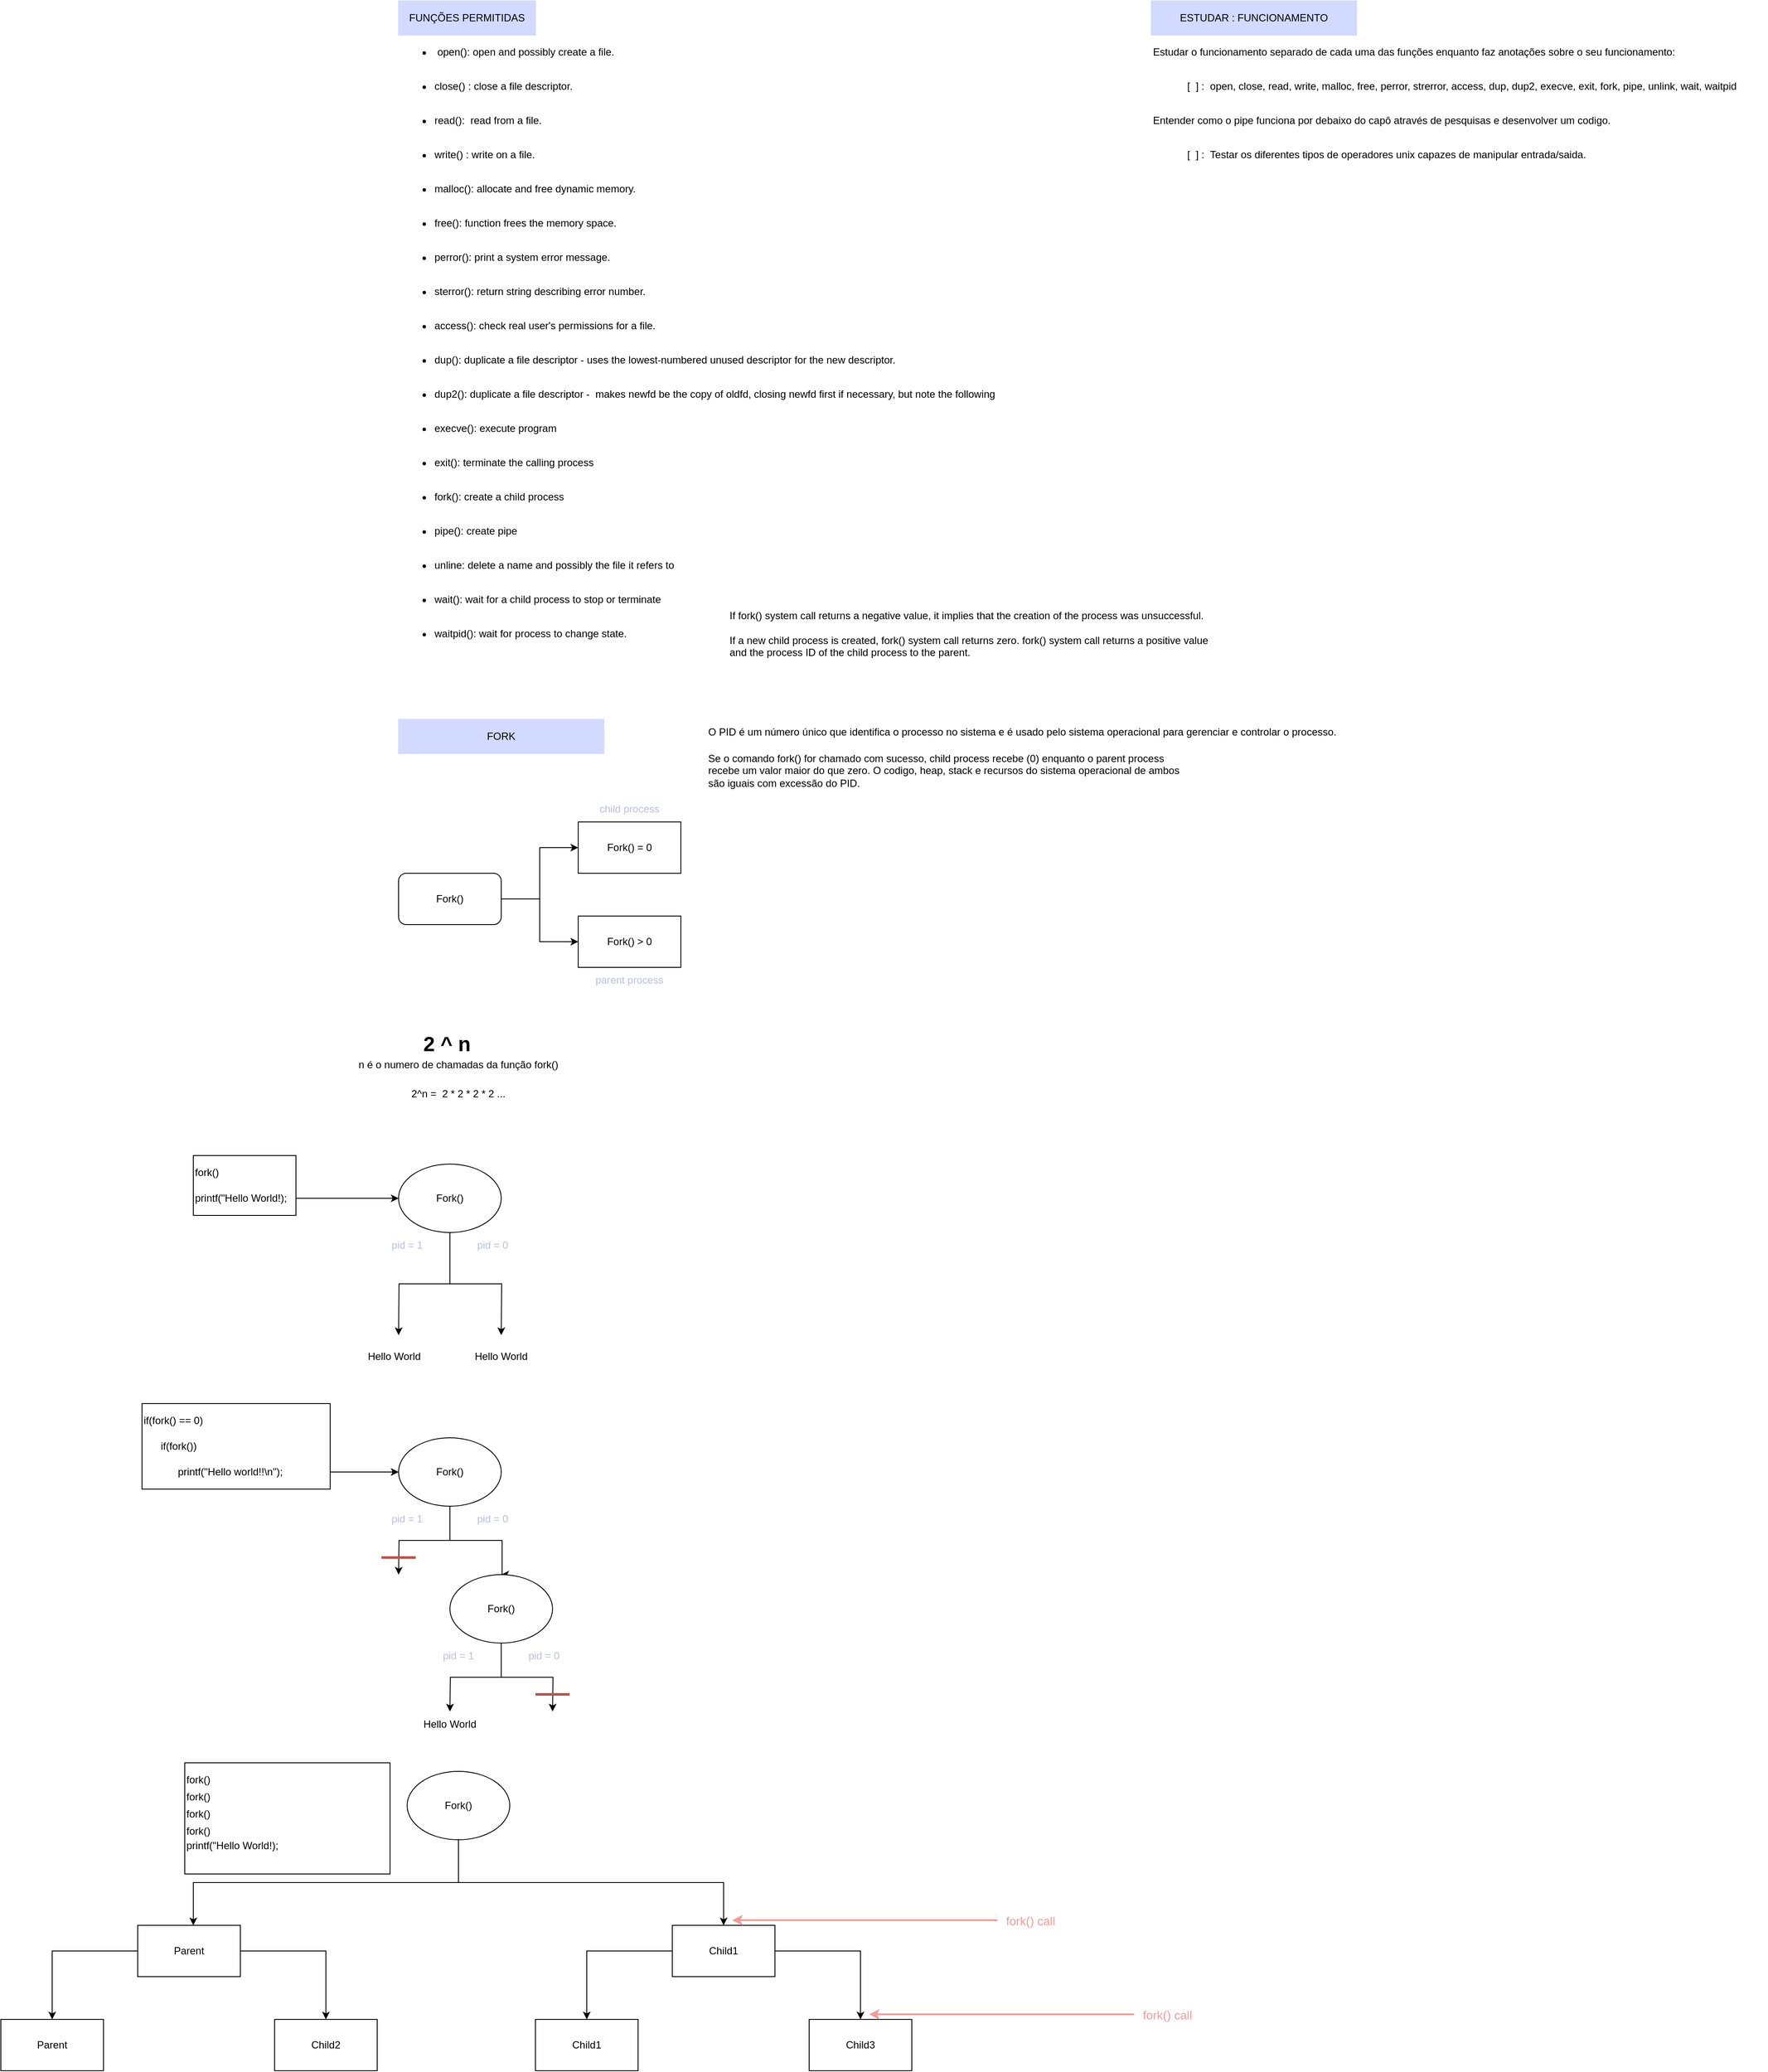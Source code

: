 <mxfile version="21.2.3" type="github">
  <diagram id="r3Cyv7eAtzsNoePGAPpG" name="Page-1">
    <mxGraphModel dx="3240" dy="1210" grid="1" gridSize="10" guides="1" tooltips="1" connect="1" arrows="1" fold="1" page="1" pageScale="1" pageWidth="850" pageHeight="1100" math="0" shadow="0">
      <root>
        <mxCell id="0" />
        <mxCell id="1" parent="0" />
        <mxCell id="f8M--fkL82V79Hv856r--1" value="FUNÇÕES PERMITIDAS" style="text;html=1;align=center;verticalAlign=middle;whiteSpace=wrap;rounded=0;fillColor=#D2DAFF;strokeColor=#D2DAFF;" parent="1" vertex="1">
          <mxGeometry x="40" y="40" width="160" height="40" as="geometry" />
        </mxCell>
        <mxCell id="f8M--fkL82V79Hv856r--2" value="&lt;ul&gt;&lt;li&gt;&amp;nbsp;open():&amp;nbsp;open and possibly create a file.&lt;/li&gt;&lt;/ul&gt;" style="text;html=1;strokeColor=none;fillColor=none;align=left;verticalAlign=middle;whiteSpace=wrap;rounded=0;" parent="1" vertex="1">
          <mxGeometry x="40" y="80" width="360" height="40" as="geometry" />
        </mxCell>
        <mxCell id="f8M--fkL82V79Hv856r--3" value="&lt;ul&gt;&lt;li&gt;close() : close a file descriptor.&lt;br&gt;&lt;/li&gt;&lt;/ul&gt;" style="text;html=1;strokeColor=none;fillColor=none;align=left;verticalAlign=middle;whiteSpace=wrap;rounded=0;" parent="1" vertex="1">
          <mxGeometry x="40" y="120" width="360" height="40" as="geometry" />
        </mxCell>
        <mxCell id="f8M--fkL82V79Hv856r--4" value="&lt;ul&gt;&lt;li&gt;read():&amp;nbsp; read from a file.&lt;br&gt;&lt;/li&gt;&lt;/ul&gt;" style="text;html=1;strokeColor=none;fillColor=none;align=left;verticalAlign=middle;whiteSpace=wrap;rounded=0;" parent="1" vertex="1">
          <mxGeometry x="40" y="160" width="360" height="40" as="geometry" />
        </mxCell>
        <mxCell id="f8M--fkL82V79Hv856r--5" value="&lt;ul&gt;&lt;li&gt;write() : write on a file.&lt;br&gt;&lt;/li&gt;&lt;/ul&gt;" style="text;html=1;strokeColor=none;fillColor=none;align=left;verticalAlign=middle;whiteSpace=wrap;rounded=0;" parent="1" vertex="1">
          <mxGeometry x="40" y="200" width="360" height="40" as="geometry" />
        </mxCell>
        <mxCell id="f8M--fkL82V79Hv856r--7" value="&lt;ul&gt;&lt;li&gt;malloc(): allocate and free dynamic memory.&lt;br&gt;&lt;/li&gt;&lt;/ul&gt;" style="text;html=1;strokeColor=none;fillColor=none;align=left;verticalAlign=middle;whiteSpace=wrap;rounded=0;" parent="1" vertex="1">
          <mxGeometry x="40" y="240" width="360" height="40" as="geometry" />
        </mxCell>
        <mxCell id="f8M--fkL82V79Hv856r--8" value="&lt;ul&gt;&lt;li&gt;free(): function frees the memory space.&lt;br&gt;&lt;/li&gt;&lt;/ul&gt;" style="text;html=1;strokeColor=none;fillColor=none;align=left;verticalAlign=middle;whiteSpace=wrap;rounded=0;" parent="1" vertex="1">
          <mxGeometry x="40" y="280" width="360" height="40" as="geometry" />
        </mxCell>
        <mxCell id="f8M--fkL82V79Hv856r--9" value="&lt;ul&gt;&lt;li&gt;perror(): print a system error message.&lt;/li&gt;&lt;/ul&gt;" style="text;html=1;strokeColor=none;fillColor=none;align=left;verticalAlign=middle;whiteSpace=wrap;rounded=0;" parent="1" vertex="1">
          <mxGeometry x="40" y="320" width="360" height="40" as="geometry" />
        </mxCell>
        <mxCell id="f8M--fkL82V79Hv856r--10" value="&lt;ul&gt;&lt;li&gt;sterror(): return string describing error number.&lt;/li&gt;&lt;/ul&gt;" style="text;html=1;strokeColor=none;fillColor=none;align=left;verticalAlign=middle;whiteSpace=wrap;rounded=0;" parent="1" vertex="1">
          <mxGeometry x="40" y="360" width="360" height="40" as="geometry" />
        </mxCell>
        <mxCell id="f8M--fkL82V79Hv856r--11" value="&lt;ul&gt;&lt;li&gt;access(): check real user&#39;s permissions for a file.&lt;/li&gt;&lt;/ul&gt;" style="text;html=1;strokeColor=none;fillColor=none;align=left;verticalAlign=middle;whiteSpace=wrap;rounded=0;" parent="1" vertex="1">
          <mxGeometry x="40" y="400" width="360" height="40" as="geometry" />
        </mxCell>
        <mxCell id="f8M--fkL82V79Hv856r--12" value="&lt;ul&gt;&lt;li&gt;dup(): duplicate a file descriptor - uses the lowest-numbered unused descriptor for the new descriptor.&lt;/li&gt;&lt;/ul&gt;" style="text;html=1;strokeColor=none;fillColor=none;align=left;verticalAlign=middle;whiteSpace=wrap;rounded=0;" parent="1" vertex="1">
          <mxGeometry x="40" y="440" width="720" height="40" as="geometry" />
        </mxCell>
        <mxCell id="f8M--fkL82V79Hv856r--13" value="&lt;ul&gt;&lt;li&gt;dup2(): duplicate a file descriptor -&amp;nbsp;&amp;nbsp;makes newfd be the copy of oldfd, closing newfd first if necessary, but note the following&lt;/li&gt;&lt;/ul&gt;" style="text;html=1;strokeColor=none;fillColor=none;align=left;verticalAlign=middle;whiteSpace=wrap;rounded=0;" parent="1" vertex="1">
          <mxGeometry x="40" y="480" width="720" height="40" as="geometry" />
        </mxCell>
        <mxCell id="f8M--fkL82V79Hv856r--14" value="&lt;ul&gt;&lt;li&gt;execve(): execute program&lt;/li&gt;&lt;/ul&gt;" style="text;html=1;strokeColor=none;fillColor=none;align=left;verticalAlign=middle;whiteSpace=wrap;rounded=0;" parent="1" vertex="1">
          <mxGeometry x="40" y="520" width="720" height="40" as="geometry" />
        </mxCell>
        <mxCell id="f8M--fkL82V79Hv856r--15" value="&lt;ul&gt;&lt;li&gt;exit(): terminate the calling process&lt;/li&gt;&lt;/ul&gt;" style="text;html=1;strokeColor=none;fillColor=none;align=left;verticalAlign=middle;whiteSpace=wrap;rounded=0;" parent="1" vertex="1">
          <mxGeometry x="40" y="560" width="720" height="40" as="geometry" />
        </mxCell>
        <mxCell id="f8M--fkL82V79Hv856r--16" value="&lt;ul&gt;&lt;li&gt;fork(): create a child process&lt;/li&gt;&lt;/ul&gt;" style="text;html=1;strokeColor=none;fillColor=none;align=left;verticalAlign=middle;whiteSpace=wrap;rounded=0;" parent="1" vertex="1">
          <mxGeometry x="40" y="600" width="720" height="40" as="geometry" />
        </mxCell>
        <mxCell id="f8M--fkL82V79Hv856r--17" value="&lt;ul&gt;&lt;li&gt;pipe(): create pipe&lt;/li&gt;&lt;/ul&gt;" style="text;html=1;strokeColor=none;fillColor=none;align=left;verticalAlign=middle;whiteSpace=wrap;rounded=0;" parent="1" vertex="1">
          <mxGeometry x="40" y="640" width="720" height="40" as="geometry" />
        </mxCell>
        <mxCell id="f8M--fkL82V79Hv856r--18" value="&lt;ul&gt;&lt;li&gt;unline: delete a name and possibly the file it refers to&lt;/li&gt;&lt;/ul&gt;" style="text;html=1;strokeColor=none;fillColor=none;align=left;verticalAlign=middle;whiteSpace=wrap;rounded=0;" parent="1" vertex="1">
          <mxGeometry x="40" y="680" width="720" height="40" as="geometry" />
        </mxCell>
        <mxCell id="f8M--fkL82V79Hv856r--19" value="&lt;ul&gt;&lt;li&gt;wait(): wait for a child process to stop or terminate&lt;/li&gt;&lt;/ul&gt;" style="text;html=1;strokeColor=none;fillColor=none;align=left;verticalAlign=middle;whiteSpace=wrap;rounded=0;" parent="1" vertex="1">
          <mxGeometry x="40" y="720" width="720" height="40" as="geometry" />
        </mxCell>
        <mxCell id="f8M--fkL82V79Hv856r--20" value="&lt;ul&gt;&lt;li&gt;waitpid(): wait for process to change state.&lt;/li&gt;&lt;/ul&gt;" style="text;html=1;strokeColor=none;fillColor=none;align=left;verticalAlign=middle;whiteSpace=wrap;rounded=0;" parent="1" vertex="1">
          <mxGeometry x="40" y="760" width="720" height="40" as="geometry" />
        </mxCell>
        <mxCell id="f8M--fkL82V79Hv856r--25" value="ESTUDAR : FUNCIONAMENTO" style="text;html=1;align=center;verticalAlign=middle;whiteSpace=wrap;rounded=0;fillColor=#D2DAFF;strokeColor=#D2DAFF;" parent="1" vertex="1">
          <mxGeometry x="920" y="40" width="240" height="40" as="geometry" />
        </mxCell>
        <mxCell id="f8M--fkL82V79Hv856r--28" value="[&amp;nbsp; ] :&amp;nbsp;&amp;nbsp;open, close, read, write, malloc, free, perror, strerror, access, dup, dup2, execve, exit, fork, pipe, unlink, wait, waitpid" style="text;html=1;strokeColor=none;fillColor=none;align=left;verticalAlign=middle;whiteSpace=wrap;rounded=0;" parent="1" vertex="1">
          <mxGeometry x="960" y="120" width="680" height="40" as="geometry" />
        </mxCell>
        <mxCell id="f8M--fkL82V79Hv856r--29" value="Estudar o funcionamento separado de cada uma das funções enquanto faz anotações sobre o seu funcionamento:" style="text;html=1;strokeColor=none;fillColor=none;align=left;verticalAlign=middle;whiteSpace=wrap;rounded=0;" parent="1" vertex="1">
          <mxGeometry x="920" y="80" width="680" height="40" as="geometry" />
        </mxCell>
        <mxCell id="f8M--fkL82V79Hv856r--30" value="[&amp;nbsp; ] :&amp;nbsp;&amp;nbsp;Testar os diferentes tipos de operadores unix capazes de manipular entrada/saida." style="text;html=1;strokeColor=none;fillColor=none;align=left;verticalAlign=middle;whiteSpace=wrap;rounded=0;" parent="1" vertex="1">
          <mxGeometry x="960" y="200" width="680" height="40" as="geometry" />
        </mxCell>
        <mxCell id="f8M--fkL82V79Hv856r--31" value="Entender como o pipe funciona por debaixo do capô através de pesquisas e desenvolver um codigo." style="text;html=1;strokeColor=none;fillColor=none;align=left;verticalAlign=middle;whiteSpace=wrap;rounded=0;" parent="1" vertex="1">
          <mxGeometry x="920" y="160" width="680" height="40" as="geometry" />
        </mxCell>
        <mxCell id="gPUgKTZ3C45c-TH2uGkL-1" value="FORK" style="text;html=1;align=center;verticalAlign=middle;whiteSpace=wrap;rounded=0;fillColor=#D2DAFF;strokeColor=#D2DAFF;" parent="1" vertex="1">
          <mxGeometry x="40" y="880" width="240" height="40" as="geometry" />
        </mxCell>
        <mxCell id="gPUgKTZ3C45c-TH2uGkL-6" style="edgeStyle=orthogonalEdgeStyle;rounded=0;orthogonalLoop=1;jettySize=auto;html=1;exitX=1;exitY=0.5;exitDx=0;exitDy=0;entryX=0;entryY=0.5;entryDx=0;entryDy=0;" parent="1" source="gPUgKTZ3C45c-TH2uGkL-3" target="gPUgKTZ3C45c-TH2uGkL-5" edge="1">
          <mxGeometry relative="1" as="geometry" />
        </mxCell>
        <mxCell id="gPUgKTZ3C45c-TH2uGkL-9" style="edgeStyle=orthogonalEdgeStyle;rounded=0;orthogonalLoop=1;jettySize=auto;html=1;exitX=1;exitY=0.5;exitDx=0;exitDy=0;" parent="1" source="gPUgKTZ3C45c-TH2uGkL-3" target="gPUgKTZ3C45c-TH2uGkL-8" edge="1">
          <mxGeometry relative="1" as="geometry" />
        </mxCell>
        <mxCell id="gPUgKTZ3C45c-TH2uGkL-3" value="Fork()" style="rounded=1;whiteSpace=wrap;html=1;" parent="1" vertex="1">
          <mxGeometry x="40" y="1060" width="120" height="60" as="geometry" />
        </mxCell>
        <mxCell id="gPUgKTZ3C45c-TH2uGkL-5" value="Fork() = 0" style="rounded=0;whiteSpace=wrap;html=1;" parent="1" vertex="1">
          <mxGeometry x="250" y="1000" width="120" height="60" as="geometry" />
        </mxCell>
        <mxCell id="gPUgKTZ3C45c-TH2uGkL-8" value="Fork() &amp;gt; 0" style="rounded=0;whiteSpace=wrap;html=1;" parent="1" vertex="1">
          <mxGeometry x="250" y="1110" width="120" height="60" as="geometry" />
        </mxCell>
        <mxCell id="gPUgKTZ3C45c-TH2uGkL-10" value="&lt;p style=&quot;line-height: 130%;&quot;&gt;&lt;font color=&quot;#b9c0e0&quot;&gt;child process&lt;/font&gt;&lt;/p&gt;" style="text;html=1;strokeColor=none;fillColor=none;align=center;verticalAlign=middle;whiteSpace=wrap;rounded=0;" parent="1" vertex="1">
          <mxGeometry x="260" y="970" width="100" height="30" as="geometry" />
        </mxCell>
        <mxCell id="gPUgKTZ3C45c-TH2uGkL-11" value="&lt;p style=&quot;line-height: 130%;&quot;&gt;&lt;font color=&quot;#b9c0e0&quot;&gt;parent process&lt;/font&gt;&lt;/p&gt;" style="text;html=1;strokeColor=none;fillColor=none;align=center;verticalAlign=middle;whiteSpace=wrap;rounded=0;" parent="1" vertex="1">
          <mxGeometry x="260" y="1170" width="100" height="30" as="geometry" />
        </mxCell>
        <mxCell id="gPUgKTZ3C45c-TH2uGkL-19" value="O PID é um número único que identifica o processo no sistema e é usado pelo sistema operacional para gerenciar e controlar o processo." style="text;html=1;strokeColor=none;fillColor=none;align=left;verticalAlign=middle;whiteSpace=wrap;rounded=0;" parent="1" vertex="1">
          <mxGeometry x="400" y="880" width="760" height="30" as="geometry" />
        </mxCell>
        <mxCell id="gPUgKTZ3C45c-TH2uGkL-22" value="Se o comando fork() for chamado com sucesso, child process recebe (0) enquanto o parent process recebe um valor maior do que zero. O codigo, heap, stack e recursos do sistema operacional de ambos são iguais com excessão do PID." style="text;html=1;strokeColor=none;fillColor=none;align=left;verticalAlign=middle;whiteSpace=wrap;rounded=0;" parent="1" vertex="1">
          <mxGeometry x="400" y="910" width="570" height="60" as="geometry" />
        </mxCell>
        <mxCell id="gPUgKTZ3C45c-TH2uGkL-23" value="If fork() system call returns a negative value, it implies that the creation of the process was unsuccessful.&lt;br&gt;&lt;br&gt;If a new child process is created, fork() system call returns zero. fork() system call returns a positive value and the process ID of the child process to the parent." style="text;html=1;strokeColor=none;fillColor=none;align=left;verticalAlign=middle;whiteSpace=wrap;rounded=0;" parent="1" vertex="1">
          <mxGeometry x="425" y="750" width="570" height="60" as="geometry" />
        </mxCell>
        <mxCell id="vXuLy6I4hsEnIZE8NeWP-9" style="edgeStyle=orthogonalEdgeStyle;rounded=0;orthogonalLoop=1;jettySize=auto;html=1;" edge="1" parent="1" source="vXuLy6I4hsEnIZE8NeWP-8">
          <mxGeometry relative="1" as="geometry">
            <mxPoint x="40" y="1600" as="targetPoint" />
          </mxGeometry>
        </mxCell>
        <mxCell id="vXuLy6I4hsEnIZE8NeWP-10" style="edgeStyle=orthogonalEdgeStyle;rounded=0;orthogonalLoop=1;jettySize=auto;html=1;" edge="1" parent="1" source="vXuLy6I4hsEnIZE8NeWP-8">
          <mxGeometry relative="1" as="geometry">
            <mxPoint x="160" y="1600" as="targetPoint" />
          </mxGeometry>
        </mxCell>
        <mxCell id="vXuLy6I4hsEnIZE8NeWP-8" value="Fork()" style="ellipse;whiteSpace=wrap;html=1;" vertex="1" parent="1">
          <mxGeometry x="40" y="1400" width="120" height="80" as="geometry" />
        </mxCell>
        <mxCell id="vXuLy6I4hsEnIZE8NeWP-11" value="Hello World" style="text;html=1;strokeColor=none;fillColor=none;align=center;verticalAlign=middle;whiteSpace=wrap;rounded=0;" vertex="1" parent="1">
          <mxGeometry x="-10" y="1610" width="90" height="30" as="geometry" />
        </mxCell>
        <mxCell id="vXuLy6I4hsEnIZE8NeWP-12" value="Hello World" style="text;html=1;strokeColor=none;fillColor=none;align=center;verticalAlign=middle;whiteSpace=wrap;rounded=0;" vertex="1" parent="1">
          <mxGeometry x="115" y="1610" width="90" height="30" as="geometry" />
        </mxCell>
        <mxCell id="vXuLy6I4hsEnIZE8NeWP-13" value="&lt;p style=&quot;line-height: 130%;&quot;&gt;&lt;font color=&quot;#b9c0e0&quot;&gt;pid = 0&lt;/font&gt;&lt;/p&gt;" style="text;html=1;strokeColor=none;fillColor=none;align=center;verticalAlign=middle;whiteSpace=wrap;rounded=0;" vertex="1" parent="1">
          <mxGeometry x="100" y="1480" width="100" height="30" as="geometry" />
        </mxCell>
        <mxCell id="vXuLy6I4hsEnIZE8NeWP-14" value="&lt;p style=&quot;line-height: 130%;&quot;&gt;&lt;font color=&quot;#b9c0e0&quot;&gt;pid = 1&lt;/font&gt;&lt;/p&gt;" style="text;html=1;strokeColor=none;fillColor=none;align=center;verticalAlign=middle;whiteSpace=wrap;rounded=0;" vertex="1" parent="1">
          <mxGeometry y="1480" width="100" height="30" as="geometry" />
        </mxCell>
        <mxCell id="vXuLy6I4hsEnIZE8NeWP-19" value="&lt;h1&gt;2 ^ n&amp;nbsp;&lt;/h1&gt;" style="text;html=1;strokeColor=none;fillColor=none;spacing=5;spacingTop=-20;whiteSpace=wrap;overflow=hidden;rounded=0;align=center;" vertex="1" parent="1">
          <mxGeometry y="1240" width="200" height="30" as="geometry" />
        </mxCell>
        <mxCell id="vXuLy6I4hsEnIZE8NeWP-20" value="&lt;h1&gt;&lt;span style=&quot;font-weight: normal;&quot;&gt;&lt;font style=&quot;font-size: 12px;&quot;&gt;n é o numero de chamadas da função fork()&lt;/font&gt;&lt;/span&gt;&lt;/h1&gt;&lt;div&gt;&lt;span style=&quot;font-weight: normal;&quot;&gt;&lt;font style=&quot;font-size: 12px;&quot;&gt;2^n =&amp;nbsp; 2 * 2 * 2 * 2 ...&lt;/font&gt;&lt;/span&gt;&lt;/div&gt;" style="text;html=1;strokeColor=none;fillColor=none;spacing=5;spacingTop=-20;whiteSpace=wrap;overflow=hidden;rounded=0;align=center;" vertex="1" parent="1">
          <mxGeometry x="-30" y="1260" width="280" height="90" as="geometry" />
        </mxCell>
        <mxCell id="vXuLy6I4hsEnIZE8NeWP-25" value="" style="group;strokeColor=default;" vertex="1" connectable="0" parent="1">
          <mxGeometry x="-260" y="1680" width="220" height="100" as="geometry" />
        </mxCell>
        <mxCell id="vXuLy6I4hsEnIZE8NeWP-22" value="if(fork() == 0)" style="text;html=1;strokeColor=none;fillColor=none;align=left;verticalAlign=middle;whiteSpace=wrap;rounded=0;" vertex="1" parent="vXuLy6I4hsEnIZE8NeWP-25">
          <mxGeometry width="120" height="40" as="geometry" />
        </mxCell>
        <mxCell id="vXuLy6I4hsEnIZE8NeWP-23" value="if(fork())" style="text;html=1;strokeColor=none;fillColor=none;align=left;verticalAlign=middle;whiteSpace=wrap;rounded=0;" vertex="1" parent="vXuLy6I4hsEnIZE8NeWP-25">
          <mxGeometry x="20" y="25" width="120" height="50" as="geometry" />
        </mxCell>
        <mxCell id="vXuLy6I4hsEnIZE8NeWP-24" value="printf(&quot;Hello world!!\n&quot;);" style="text;html=1;strokeColor=none;fillColor=none;align=left;verticalAlign=middle;whiteSpace=wrap;rounded=0;" vertex="1" parent="vXuLy6I4hsEnIZE8NeWP-25">
          <mxGeometry x="40" y="60" width="180" height="40" as="geometry" />
        </mxCell>
        <mxCell id="vXuLy6I4hsEnIZE8NeWP-26" value="" style="group;strokeColor=default;" vertex="1" connectable="0" parent="1">
          <mxGeometry x="-200" y="1390" width="120" height="70" as="geometry" />
        </mxCell>
        <mxCell id="vXuLy6I4hsEnIZE8NeWP-16" value="fork()" style="text;html=1;strokeColor=none;fillColor=none;align=left;verticalAlign=middle;whiteSpace=wrap;rounded=0;" vertex="1" parent="vXuLy6I4hsEnIZE8NeWP-26">
          <mxGeometry width="120" height="40" as="geometry" />
        </mxCell>
        <mxCell id="vXuLy6I4hsEnIZE8NeWP-18" value="printf(&quot;Hello World!);" style="text;html=1;strokeColor=none;fillColor=none;align=left;verticalAlign=middle;whiteSpace=wrap;rounded=0;" vertex="1" parent="vXuLy6I4hsEnIZE8NeWP-26">
          <mxGeometry y="30" width="120" height="40" as="geometry" />
        </mxCell>
        <mxCell id="vXuLy6I4hsEnIZE8NeWP-28" style="edgeStyle=orthogonalEdgeStyle;rounded=0;orthogonalLoop=1;jettySize=auto;html=1;" edge="1" parent="1" source="vXuLy6I4hsEnIZE8NeWP-27">
          <mxGeometry relative="1" as="geometry">
            <mxPoint x="40" y="1880" as="targetPoint" />
          </mxGeometry>
        </mxCell>
        <mxCell id="vXuLy6I4hsEnIZE8NeWP-27" value="Fork()" style="ellipse;whiteSpace=wrap;html=1;" vertex="1" parent="1">
          <mxGeometry x="40" y="1720" width="120" height="80" as="geometry" />
        </mxCell>
        <mxCell id="vXuLy6I4hsEnIZE8NeWP-30" value="" style="endArrow=none;html=1;rounded=0;fillColor=#f8cecc;strokeColor=#b85450;strokeWidth=3;" edge="1" parent="1">
          <mxGeometry width="50" height="50" relative="1" as="geometry">
            <mxPoint x="60" y="1860" as="sourcePoint" />
            <mxPoint x="20" y="1860" as="targetPoint" />
          </mxGeometry>
        </mxCell>
        <mxCell id="vXuLy6I4hsEnIZE8NeWP-31" value="&lt;p style=&quot;line-height: 130%;&quot;&gt;&lt;font color=&quot;#b9c0e0&quot;&gt;pid = 1&lt;/font&gt;&lt;/p&gt;" style="text;html=1;strokeColor=none;fillColor=none;align=center;verticalAlign=middle;whiteSpace=wrap;rounded=0;" vertex="1" parent="1">
          <mxGeometry y="1800" width="100" height="30" as="geometry" />
        </mxCell>
        <mxCell id="vXuLy6I4hsEnIZE8NeWP-33" style="edgeStyle=orthogonalEdgeStyle;rounded=0;orthogonalLoop=1;jettySize=auto;html=1;" edge="1" parent="1">
          <mxGeometry relative="1" as="geometry">
            <mxPoint x="160" y="1880" as="targetPoint" />
            <mxPoint x="100" y="1800" as="sourcePoint" />
            <Array as="points">
              <mxPoint x="100" y="1840" />
              <mxPoint x="161" y="1840" />
            </Array>
          </mxGeometry>
        </mxCell>
        <mxCell id="vXuLy6I4hsEnIZE8NeWP-34" value="&lt;p style=&quot;line-height: 130%;&quot;&gt;&lt;font color=&quot;#b9c0e0&quot;&gt;pid = 0&lt;/font&gt;&lt;/p&gt;" style="text;html=1;strokeColor=none;fillColor=none;align=center;verticalAlign=middle;whiteSpace=wrap;rounded=0;" vertex="1" parent="1">
          <mxGeometry x="100" y="1800" width="100" height="30" as="geometry" />
        </mxCell>
        <mxCell id="vXuLy6I4hsEnIZE8NeWP-38" style="edgeStyle=orthogonalEdgeStyle;rounded=0;orthogonalLoop=1;jettySize=auto;html=1;" edge="1" parent="1" source="vXuLy6I4hsEnIZE8NeWP-35">
          <mxGeometry relative="1" as="geometry">
            <mxPoint x="100" y="2040" as="targetPoint" />
          </mxGeometry>
        </mxCell>
        <mxCell id="vXuLy6I4hsEnIZE8NeWP-39" style="edgeStyle=orthogonalEdgeStyle;rounded=0;orthogonalLoop=1;jettySize=auto;html=1;" edge="1" parent="1" source="vXuLy6I4hsEnIZE8NeWP-35">
          <mxGeometry relative="1" as="geometry">
            <mxPoint x="220" y="2040" as="targetPoint" />
          </mxGeometry>
        </mxCell>
        <mxCell id="vXuLy6I4hsEnIZE8NeWP-35" value="Fork()" style="ellipse;whiteSpace=wrap;html=1;" vertex="1" parent="1">
          <mxGeometry x="100" y="1880" width="120" height="80" as="geometry" />
        </mxCell>
        <mxCell id="vXuLy6I4hsEnIZE8NeWP-41" value="" style="endArrow=none;html=1;rounded=0;fillColor=#f8cecc;strokeColor=#b85450;strokeWidth=3;" edge="1" parent="1">
          <mxGeometry width="50" height="50" relative="1" as="geometry">
            <mxPoint x="200" y="2020" as="sourcePoint" />
            <mxPoint x="240" y="2020" as="targetPoint" />
          </mxGeometry>
        </mxCell>
        <mxCell id="vXuLy6I4hsEnIZE8NeWP-42" value="&lt;p style=&quot;line-height: 130%;&quot;&gt;&lt;font color=&quot;#b9c0e0&quot;&gt;pid = 0&lt;/font&gt;&lt;/p&gt;" style="text;html=1;strokeColor=none;fillColor=none;align=center;verticalAlign=middle;whiteSpace=wrap;rounded=0;" vertex="1" parent="1">
          <mxGeometry x="160" y="1960" width="100" height="30" as="geometry" />
        </mxCell>
        <mxCell id="vXuLy6I4hsEnIZE8NeWP-43" value="&lt;p style=&quot;line-height: 130%;&quot;&gt;&lt;font color=&quot;#b9c0e0&quot;&gt;pid = 1&lt;/font&gt;&lt;/p&gt;" style="text;html=1;strokeColor=none;fillColor=none;align=center;verticalAlign=middle;whiteSpace=wrap;rounded=0;" vertex="1" parent="1">
          <mxGeometry x="60" y="1960" width="100" height="30" as="geometry" />
        </mxCell>
        <mxCell id="vXuLy6I4hsEnIZE8NeWP-44" value="Hello World" style="text;html=1;strokeColor=none;fillColor=none;align=center;verticalAlign=middle;whiteSpace=wrap;rounded=0;" vertex="1" parent="1">
          <mxGeometry x="55" y="2040" width="90" height="30" as="geometry" />
        </mxCell>
        <mxCell id="vXuLy6I4hsEnIZE8NeWP-46" style="edgeStyle=orthogonalEdgeStyle;rounded=0;orthogonalLoop=1;jettySize=auto;html=1;entryX=0;entryY=0.5;entryDx=0;entryDy=0;" edge="1" parent="1" source="vXuLy6I4hsEnIZE8NeWP-18" target="vXuLy6I4hsEnIZE8NeWP-8">
          <mxGeometry relative="1" as="geometry" />
        </mxCell>
        <mxCell id="vXuLy6I4hsEnIZE8NeWP-47" style="edgeStyle=orthogonalEdgeStyle;rounded=0;orthogonalLoop=1;jettySize=auto;html=1;entryX=0;entryY=0.5;entryDx=0;entryDy=0;" edge="1" parent="1" source="vXuLy6I4hsEnIZE8NeWP-24" target="vXuLy6I4hsEnIZE8NeWP-27">
          <mxGeometry relative="1" as="geometry" />
        </mxCell>
        <mxCell id="vXuLy6I4hsEnIZE8NeWP-66" value="" style="group" vertex="1" connectable="0" parent="1">
          <mxGeometry x="-210" y="2100" width="240" height="134.29" as="geometry" />
        </mxCell>
        <mxCell id="vXuLy6I4hsEnIZE8NeWP-58" value="" style="group;strokeColor=default;container=0;" vertex="1" connectable="0" parent="vXuLy6I4hsEnIZE8NeWP-66">
          <mxGeometry width="240" height="130" as="geometry" />
        </mxCell>
        <mxCell id="vXuLy6I4hsEnIZE8NeWP-64" value="fork()" style="text;html=1;strokeColor=none;fillColor=none;align=left;verticalAlign=middle;whiteSpace=wrap;rounded=0;" vertex="1" parent="vXuLy6I4hsEnIZE8NeWP-66">
          <mxGeometry y="60" width="240" height="40" as="geometry" />
        </mxCell>
        <mxCell id="vXuLy6I4hsEnIZE8NeWP-59" value="fork()" style="text;html=1;strokeColor=none;fillColor=none;align=left;verticalAlign=middle;whiteSpace=wrap;rounded=0;" vertex="1" parent="vXuLy6I4hsEnIZE8NeWP-66">
          <mxGeometry width="240" height="40" as="geometry" />
        </mxCell>
        <mxCell id="vXuLy6I4hsEnIZE8NeWP-60" value="printf(&quot;Hello World!);" style="text;html=1;strokeColor=none;fillColor=none;align=left;verticalAlign=middle;whiteSpace=wrap;rounded=0;" vertex="1" parent="vXuLy6I4hsEnIZE8NeWP-66">
          <mxGeometry y="60.004" width="240" height="74.286" as="geometry" />
        </mxCell>
        <mxCell id="vXuLy6I4hsEnIZE8NeWP-62" value="fork()" style="text;html=1;strokeColor=none;fillColor=none;align=left;verticalAlign=middle;whiteSpace=wrap;rounded=0;" vertex="1" parent="vXuLy6I4hsEnIZE8NeWP-66">
          <mxGeometry y="20" width="240" height="40" as="geometry" />
        </mxCell>
        <mxCell id="vXuLy6I4hsEnIZE8NeWP-63" value="fork()" style="text;html=1;strokeColor=none;fillColor=none;align=left;verticalAlign=middle;whiteSpace=wrap;rounded=0;" vertex="1" parent="vXuLy6I4hsEnIZE8NeWP-66">
          <mxGeometry y="40" width="240" height="40" as="geometry" />
        </mxCell>
        <mxCell id="vXuLy6I4hsEnIZE8NeWP-149" style="edgeStyle=orthogonalEdgeStyle;rounded=0;orthogonalLoop=1;jettySize=auto;html=1;entryX=0.5;entryY=0;entryDx=0;entryDy=0;" edge="1" parent="1" source="vXuLy6I4hsEnIZE8NeWP-150" target="vXuLy6I4hsEnIZE8NeWP-184">
          <mxGeometry relative="1" as="geometry">
            <mxPoint x="170" y="2310" as="targetPoint" />
            <Array as="points">
              <mxPoint x="110" y="2240" />
              <mxPoint x="420" y="2240" />
            </Array>
          </mxGeometry>
        </mxCell>
        <mxCell id="vXuLy6I4hsEnIZE8NeWP-188" style="edgeStyle=orthogonalEdgeStyle;rounded=0;orthogonalLoop=1;jettySize=auto;html=1;entryX=0.5;entryY=0;entryDx=0;entryDy=0;" edge="1" parent="1" source="vXuLy6I4hsEnIZE8NeWP-150">
          <mxGeometry relative="1" as="geometry">
            <mxPoint x="-200" y="2290" as="targetPoint" />
            <Array as="points">
              <mxPoint x="110" y="2240" />
              <mxPoint x="-200" y="2240" />
            </Array>
          </mxGeometry>
        </mxCell>
        <mxCell id="vXuLy6I4hsEnIZE8NeWP-150" value="Fork()" style="ellipse;whiteSpace=wrap;html=1;" vertex="1" parent="1">
          <mxGeometry x="50" y="2110" width="120" height="80" as="geometry" />
        </mxCell>
        <mxCell id="vXuLy6I4hsEnIZE8NeWP-191" style="edgeStyle=orthogonalEdgeStyle;rounded=0;orthogonalLoop=1;jettySize=auto;html=1;" edge="1" parent="1" source="vXuLy6I4hsEnIZE8NeWP-184" target="vXuLy6I4hsEnIZE8NeWP-189">
          <mxGeometry relative="1" as="geometry" />
        </mxCell>
        <mxCell id="vXuLy6I4hsEnIZE8NeWP-192" style="edgeStyle=orthogonalEdgeStyle;rounded=0;orthogonalLoop=1;jettySize=auto;html=1;entryX=0.5;entryY=0;entryDx=0;entryDy=0;" edge="1" parent="1" source="vXuLy6I4hsEnIZE8NeWP-184" target="vXuLy6I4hsEnIZE8NeWP-190">
          <mxGeometry relative="1" as="geometry" />
        </mxCell>
        <mxCell id="vXuLy6I4hsEnIZE8NeWP-184" value="Child1" style="rounded=0;whiteSpace=wrap;html=1;" vertex="1" parent="1">
          <mxGeometry x="360" y="2290" width="120" height="60" as="geometry" />
        </mxCell>
        <mxCell id="vXuLy6I4hsEnIZE8NeWP-189" value="Child1" style="rounded=0;whiteSpace=wrap;html=1;" vertex="1" parent="1">
          <mxGeometry x="200" y="2400" width="120" height="60" as="geometry" />
        </mxCell>
        <mxCell id="vXuLy6I4hsEnIZE8NeWP-190" value="Child3" style="rounded=0;whiteSpace=wrap;html=1;" vertex="1" parent="1">
          <mxGeometry x="520" y="2400" width="120" height="60" as="geometry" />
        </mxCell>
        <mxCell id="vXuLy6I4hsEnIZE8NeWP-196" style="edgeStyle=orthogonalEdgeStyle;rounded=0;orthogonalLoop=1;jettySize=auto;html=1;" edge="1" parent="1" source="vXuLy6I4hsEnIZE8NeWP-193" target="vXuLy6I4hsEnIZE8NeWP-194">
          <mxGeometry relative="1" as="geometry" />
        </mxCell>
        <mxCell id="vXuLy6I4hsEnIZE8NeWP-197" style="edgeStyle=orthogonalEdgeStyle;rounded=0;orthogonalLoop=1;jettySize=auto;html=1;entryX=0.5;entryY=0;entryDx=0;entryDy=0;" edge="1" parent="1" source="vXuLy6I4hsEnIZE8NeWP-193" target="vXuLy6I4hsEnIZE8NeWP-195">
          <mxGeometry relative="1" as="geometry" />
        </mxCell>
        <mxCell id="vXuLy6I4hsEnIZE8NeWP-193" value="Parent" style="rounded=0;whiteSpace=wrap;html=1;" vertex="1" parent="1">
          <mxGeometry x="-265" y="2290" width="120" height="60" as="geometry" />
        </mxCell>
        <mxCell id="vXuLy6I4hsEnIZE8NeWP-194" value="Parent" style="rounded=0;whiteSpace=wrap;html=1;" vertex="1" parent="1">
          <mxGeometry x="-425" y="2400" width="120" height="60" as="geometry" />
        </mxCell>
        <mxCell id="vXuLy6I4hsEnIZE8NeWP-195" value="Child2" style="rounded=0;whiteSpace=wrap;html=1;" vertex="1" parent="1">
          <mxGeometry x="-105" y="2400" width="120" height="60" as="geometry" />
        </mxCell>
        <mxCell id="vXuLy6I4hsEnIZE8NeWP-202" value="" style="group" vertex="1" connectable="0" parent="1">
          <mxGeometry x="430" y="2270" width="394" height="30" as="geometry" />
        </mxCell>
        <mxCell id="vXuLy6I4hsEnIZE8NeWP-200" value="" style="endArrow=classic;html=1;rounded=0;fillColor=#f8cecc;strokeColor=#F19C99;strokeWidth=2;" edge="1" parent="vXuLy6I4hsEnIZE8NeWP-202">
          <mxGeometry width="50" height="50" relative="1" as="geometry">
            <mxPoint x="310" y="14" as="sourcePoint" />
            <mxPoint y="14" as="targetPoint" />
          </mxGeometry>
        </mxCell>
        <mxCell id="vXuLy6I4hsEnIZE8NeWP-201" value="&lt;font style=&quot;font-size: 14px;&quot; color=&quot;#f19c99&quot;&gt;fork() call&lt;/font&gt;" style="text;html=1;strokeColor=none;fillColor=none;align=center;verticalAlign=middle;whiteSpace=wrap;rounded=0;" vertex="1" parent="vXuLy6I4hsEnIZE8NeWP-202">
          <mxGeometry x="304" width="90" height="30" as="geometry" />
        </mxCell>
        <mxCell id="vXuLy6I4hsEnIZE8NeWP-203" value="" style="group" vertex="1" connectable="0" parent="1">
          <mxGeometry x="590" y="2380" width="394" height="30" as="geometry" />
        </mxCell>
        <mxCell id="vXuLy6I4hsEnIZE8NeWP-204" value="" style="endArrow=classic;html=1;rounded=0;fillColor=#f8cecc;strokeColor=#F19C99;strokeWidth=2;" edge="1" parent="vXuLy6I4hsEnIZE8NeWP-203">
          <mxGeometry width="50" height="50" relative="1" as="geometry">
            <mxPoint x="310" y="14" as="sourcePoint" />
            <mxPoint y="14" as="targetPoint" />
          </mxGeometry>
        </mxCell>
        <mxCell id="vXuLy6I4hsEnIZE8NeWP-205" value="&lt;font style=&quot;font-size: 14px;&quot; color=&quot;#f19c99&quot;&gt;fork() call&lt;/font&gt;" style="text;html=1;strokeColor=none;fillColor=none;align=center;verticalAlign=middle;whiteSpace=wrap;rounded=0;" vertex="1" parent="vXuLy6I4hsEnIZE8NeWP-203">
          <mxGeometry x="304" width="90" height="30" as="geometry" />
        </mxCell>
      </root>
    </mxGraphModel>
  </diagram>
</mxfile>
